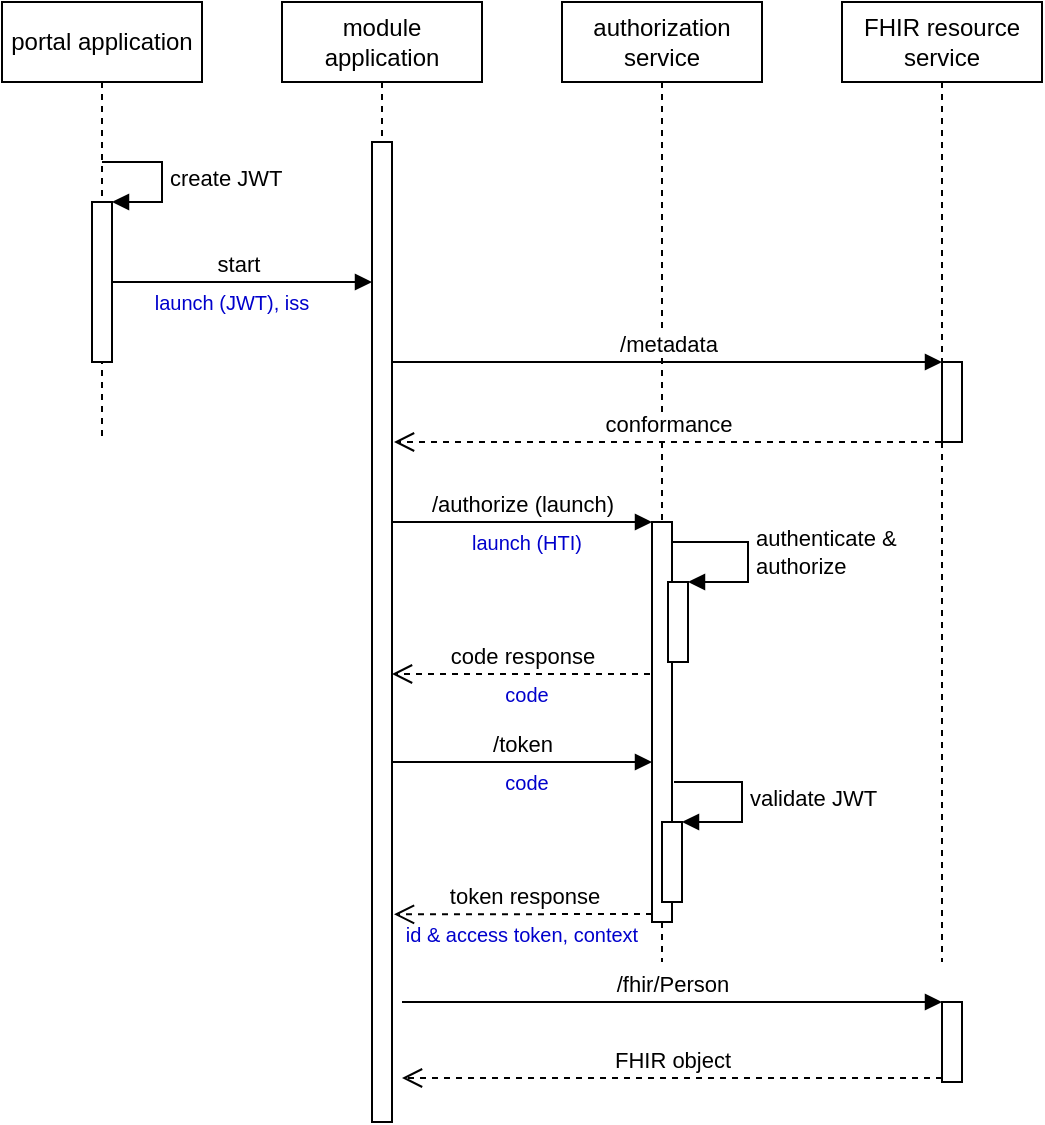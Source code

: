 <mxfile version="15.0.6" type="github">
  <diagram id="VGXvJIXOLv8DUKHeHt5N" name="Page-1">
    <mxGraphModel dx="946" dy="620" grid="1" gridSize="10" guides="1" tooltips="1" connect="1" arrows="1" fold="1" page="1" pageScale="1" pageWidth="827" pageHeight="1169" math="0" shadow="0">
      <root>
        <mxCell id="0" />
        <mxCell id="1" parent="0" />
        <mxCell id="-XDd9_b0Rb5PniTTwB9Y-70" value="portal application" style="shape=umlLifeline;perimeter=lifelinePerimeter;whiteSpace=wrap;html=1;container=1;collapsible=0;recursiveResize=0;outlineConnect=0;" parent="1" vertex="1">
          <mxGeometry x="40" y="40" width="100" height="220" as="geometry" />
        </mxCell>
        <mxCell id="-XDd9_b0Rb5PniTTwB9Y-71" value="authorization service" style="shape=umlLifeline;perimeter=lifelinePerimeter;whiteSpace=wrap;html=1;container=1;collapsible=0;recursiveResize=0;outlineConnect=0;" parent="1" vertex="1">
          <mxGeometry x="320" y="40" width="100" height="480" as="geometry" />
        </mxCell>
        <mxCell id="-XDd9_b0Rb5PniTTwB9Y-72" value="FHIR resource service" style="shape=umlLifeline;perimeter=lifelinePerimeter;whiteSpace=wrap;html=1;container=1;collapsible=0;recursiveResize=0;outlineConnect=0;" parent="1" vertex="1">
          <mxGeometry x="460" y="40" width="100" height="480" as="geometry" />
        </mxCell>
        <mxCell id="-XDd9_b0Rb5PniTTwB9Y-73" value="start" style="html=1;verticalAlign=bottom;startArrow=oval;endArrow=block;startSize=8;" parent="1" edge="1">
          <mxGeometry relative="1" as="geometry">
            <mxPoint x="89.5" y="180" as="sourcePoint" />
            <Array as="points">
              <mxPoint x="180" y="180" />
            </Array>
            <mxPoint x="225" y="180" as="targetPoint" />
          </mxGeometry>
        </mxCell>
        <mxCell id="-XDd9_b0Rb5PniTTwB9Y-74" value="" style="html=1;points=[];perimeter=orthogonalPerimeter;" parent="1" vertex="1">
          <mxGeometry x="510" y="220" width="10" height="40" as="geometry" />
        </mxCell>
        <mxCell id="-XDd9_b0Rb5PniTTwB9Y-75" value="/metadata" style="html=1;verticalAlign=bottom;endArrow=block;entryX=0;entryY=0;" parent="1" target="-XDd9_b0Rb5PniTTwB9Y-74" edge="1">
          <mxGeometry relative="1" as="geometry">
            <mxPoint x="235" y="220" as="sourcePoint" />
          </mxGeometry>
        </mxCell>
        <mxCell id="-XDd9_b0Rb5PniTTwB9Y-76" value="conformance" style="html=1;verticalAlign=bottom;endArrow=open;dashed=1;endSize=8;" parent="1" edge="1">
          <mxGeometry relative="1" as="geometry">
            <mxPoint x="236" y="260" as="targetPoint" />
            <Array as="points">
              <mxPoint x="450" y="260" />
            </Array>
            <mxPoint x="509.5" y="260" as="sourcePoint" />
          </mxGeometry>
        </mxCell>
        <mxCell id="-XDd9_b0Rb5PniTTwB9Y-77" value="" style="html=1;points=[];perimeter=orthogonalPerimeter;" parent="1" vertex="1">
          <mxGeometry x="365" y="300" width="10" height="200" as="geometry" />
        </mxCell>
        <mxCell id="-XDd9_b0Rb5PniTTwB9Y-78" value="/authorize (launch)" style="html=1;verticalAlign=bottom;endArrow=block;entryX=0;entryY=0;" parent="1" target="-XDd9_b0Rb5PniTTwB9Y-77" edge="1">
          <mxGeometry relative="1" as="geometry">
            <mxPoint x="235" y="300" as="sourcePoint" />
          </mxGeometry>
        </mxCell>
        <mxCell id="-XDd9_b0Rb5PniTTwB9Y-79" value="code response" style="html=1;verticalAlign=bottom;endArrow=open;dashed=1;endSize=8;exitX=-0.1;exitY=0.38;exitDx=0;exitDy=0;exitPerimeter=0;" parent="1" source="-XDd9_b0Rb5PniTTwB9Y-77" edge="1">
          <mxGeometry relative="1" as="geometry">
            <mxPoint x="235" y="376" as="targetPoint" />
          </mxGeometry>
        </mxCell>
        <mxCell id="-XDd9_b0Rb5PniTTwB9Y-80" value="" style="html=1;points=[];perimeter=orthogonalPerimeter;" parent="1" vertex="1">
          <mxGeometry x="373" y="330" width="10" height="40" as="geometry" />
        </mxCell>
        <mxCell id="-XDd9_b0Rb5PniTTwB9Y-81" value="authenticate &amp;amp; &lt;br&gt;authorize" style="edgeStyle=orthogonalEdgeStyle;html=1;align=left;spacingLeft=2;endArrow=block;rounded=0;entryX=1;entryY=0;exitX=1;exitY=0.06;exitDx=0;exitDy=0;exitPerimeter=0;" parent="1" target="-XDd9_b0Rb5PniTTwB9Y-80" edge="1" source="-XDd9_b0Rb5PniTTwB9Y-77">
          <mxGeometry relative="1" as="geometry">
            <mxPoint x="380" y="310" as="sourcePoint" />
            <Array as="points">
              <mxPoint x="375" y="310" />
              <mxPoint x="413" y="310" />
              <mxPoint x="413" y="330" />
            </Array>
          </mxGeometry>
        </mxCell>
        <mxCell id="-XDd9_b0Rb5PniTTwB9Y-83" value="/token" style="html=1;verticalAlign=bottom;endArrow=block;entryX=0;entryY=0;" parent="1" edge="1">
          <mxGeometry relative="1" as="geometry">
            <mxPoint x="235" y="420" as="sourcePoint" />
            <mxPoint x="365" y="420" as="targetPoint" />
          </mxGeometry>
        </mxCell>
        <mxCell id="-XDd9_b0Rb5PniTTwB9Y-84" value="token response" style="html=1;verticalAlign=bottom;endArrow=open;dashed=1;endSize=8;exitX=0;exitY=0.95;entryX=1.1;entryY=0.764;entryDx=0;entryDy=0;entryPerimeter=0;" parent="1" edge="1">
          <mxGeometry relative="1" as="geometry">
            <mxPoint x="236" y="496.16" as="targetPoint" />
            <mxPoint x="365" y="496" as="sourcePoint" />
          </mxGeometry>
        </mxCell>
        <mxCell id="-XDd9_b0Rb5PniTTwB9Y-85" value="" style="html=1;points=[];perimeter=orthogonalPerimeter;" parent="1" vertex="1">
          <mxGeometry x="510" y="540" width="10" height="40" as="geometry" />
        </mxCell>
        <mxCell id="-XDd9_b0Rb5PniTTwB9Y-86" value="/fhir/Person" style="html=1;verticalAlign=bottom;endArrow=block;entryX=0;entryY=0;exitX=1.5;exitY=0.805;exitDx=0;exitDy=0;exitPerimeter=0;" parent="1" target="-XDd9_b0Rb5PniTTwB9Y-85" edge="1">
          <mxGeometry relative="1" as="geometry">
            <mxPoint x="240" y="540.05" as="sourcePoint" />
          </mxGeometry>
        </mxCell>
        <mxCell id="-XDd9_b0Rb5PniTTwB9Y-87" value="FHIR object" style="html=1;verticalAlign=bottom;endArrow=open;dashed=1;endSize=8;exitX=0;exitY=0.95;" parent="1" source="-XDd9_b0Rb5PniTTwB9Y-85" edge="1">
          <mxGeometry relative="1" as="geometry">
            <mxPoint x="240" y="578" as="targetPoint" />
          </mxGeometry>
        </mxCell>
        <mxCell id="-XDd9_b0Rb5PniTTwB9Y-88" value="" style="html=1;points=[];perimeter=orthogonalPerimeter;" parent="1" vertex="1">
          <mxGeometry x="85" y="140" width="10" height="80" as="geometry" />
        </mxCell>
        <mxCell id="-XDd9_b0Rb5PniTTwB9Y-89" value="create JWT" style="edgeStyle=orthogonalEdgeStyle;html=1;align=left;spacingLeft=2;endArrow=block;rounded=0;entryX=1;entryY=0;" parent="1" target="-XDd9_b0Rb5PniTTwB9Y-88" edge="1">
          <mxGeometry relative="1" as="geometry">
            <mxPoint x="90" y="120" as="sourcePoint" />
            <Array as="points">
              <mxPoint x="120" y="120" />
            </Array>
          </mxGeometry>
        </mxCell>
        <mxCell id="-XDd9_b0Rb5PniTTwB9Y-90" value="" style="html=1;points=[];perimeter=orthogonalPerimeter;" parent="1" vertex="1">
          <mxGeometry x="370" y="450" width="10" height="40" as="geometry" />
        </mxCell>
        <mxCell id="-XDd9_b0Rb5PniTTwB9Y-91" value="validate JWT" style="edgeStyle=orthogonalEdgeStyle;html=1;align=left;spacingLeft=2;endArrow=block;rounded=0;entryX=1;entryY=0;exitX=1.1;exitY=0.65;exitDx=0;exitDy=0;exitPerimeter=0;" parent="1" target="-XDd9_b0Rb5PniTTwB9Y-90" edge="1" source="-XDd9_b0Rb5PniTTwB9Y-77">
          <mxGeometry relative="1" as="geometry">
            <mxPoint x="380" y="430" as="sourcePoint" />
            <Array as="points">
              <mxPoint x="410" y="430" />
              <mxPoint x="410" y="450" />
            </Array>
          </mxGeometry>
        </mxCell>
        <mxCell id="-XDd9_b0Rb5PniTTwB9Y-92" value="module application" style="shape=umlLifeline;perimeter=lifelinePerimeter;whiteSpace=wrap;html=1;container=1;collapsible=0;recursiveResize=0;outlineConnect=0;" parent="1" vertex="1">
          <mxGeometry x="180" y="40" width="100" height="560" as="geometry" />
        </mxCell>
        <mxCell id="-XDd9_b0Rb5PniTTwB9Y-93" value="" style="html=1;points=[];perimeter=orthogonalPerimeter;" parent="-XDd9_b0Rb5PniTTwB9Y-92" vertex="1">
          <mxGeometry x="45" y="70" width="10" height="490" as="geometry" />
        </mxCell>
        <mxCell id="hiPCgUUdK7GHuiICHYWD-1" value="launch (JWT), iss" style="text;html=1;strokeColor=none;fillColor=none;align=center;verticalAlign=middle;whiteSpace=wrap;rounded=0;fontSize=10;fontColor=#0000CC;" vertex="1" parent="1">
          <mxGeometry x="85" y="180" width="140" height="20" as="geometry" />
        </mxCell>
        <mxCell id="hiPCgUUdK7GHuiICHYWD-2" value="launch (HTI)" style="text;html=1;strokeColor=none;fillColor=none;align=center;verticalAlign=middle;whiteSpace=wrap;rounded=0;fontSize=10;fontColor=#0000CC;" vertex="1" parent="1">
          <mxGeometry x="240" y="300" width="125" height="20" as="geometry" />
        </mxCell>
        <mxCell id="hiPCgUUdK7GHuiICHYWD-3" value="code" style="text;html=1;strokeColor=none;fillColor=none;align=center;verticalAlign=middle;whiteSpace=wrap;rounded=0;fontSize=10;fontColor=#0000CC;" vertex="1" parent="1">
          <mxGeometry x="240" y="376" width="125" height="20" as="geometry" />
        </mxCell>
        <mxCell id="hiPCgUUdK7GHuiICHYWD-4" value="code" style="text;html=1;strokeColor=none;fillColor=none;align=center;verticalAlign=middle;whiteSpace=wrap;rounded=0;fontSize=10;fontColor=#0000CC;" vertex="1" parent="1">
          <mxGeometry x="240" y="420" width="125" height="20" as="geometry" />
        </mxCell>
        <mxCell id="hiPCgUUdK7GHuiICHYWD-5" value="id &amp;amp; access token, context" style="text;html=1;strokeColor=none;fillColor=none;align=center;verticalAlign=middle;whiteSpace=wrap;rounded=0;fontSize=10;fontColor=#0000CC;" vertex="1" parent="1">
          <mxGeometry x="235" y="496" width="130" height="20" as="geometry" />
        </mxCell>
      </root>
    </mxGraphModel>
  </diagram>
</mxfile>
